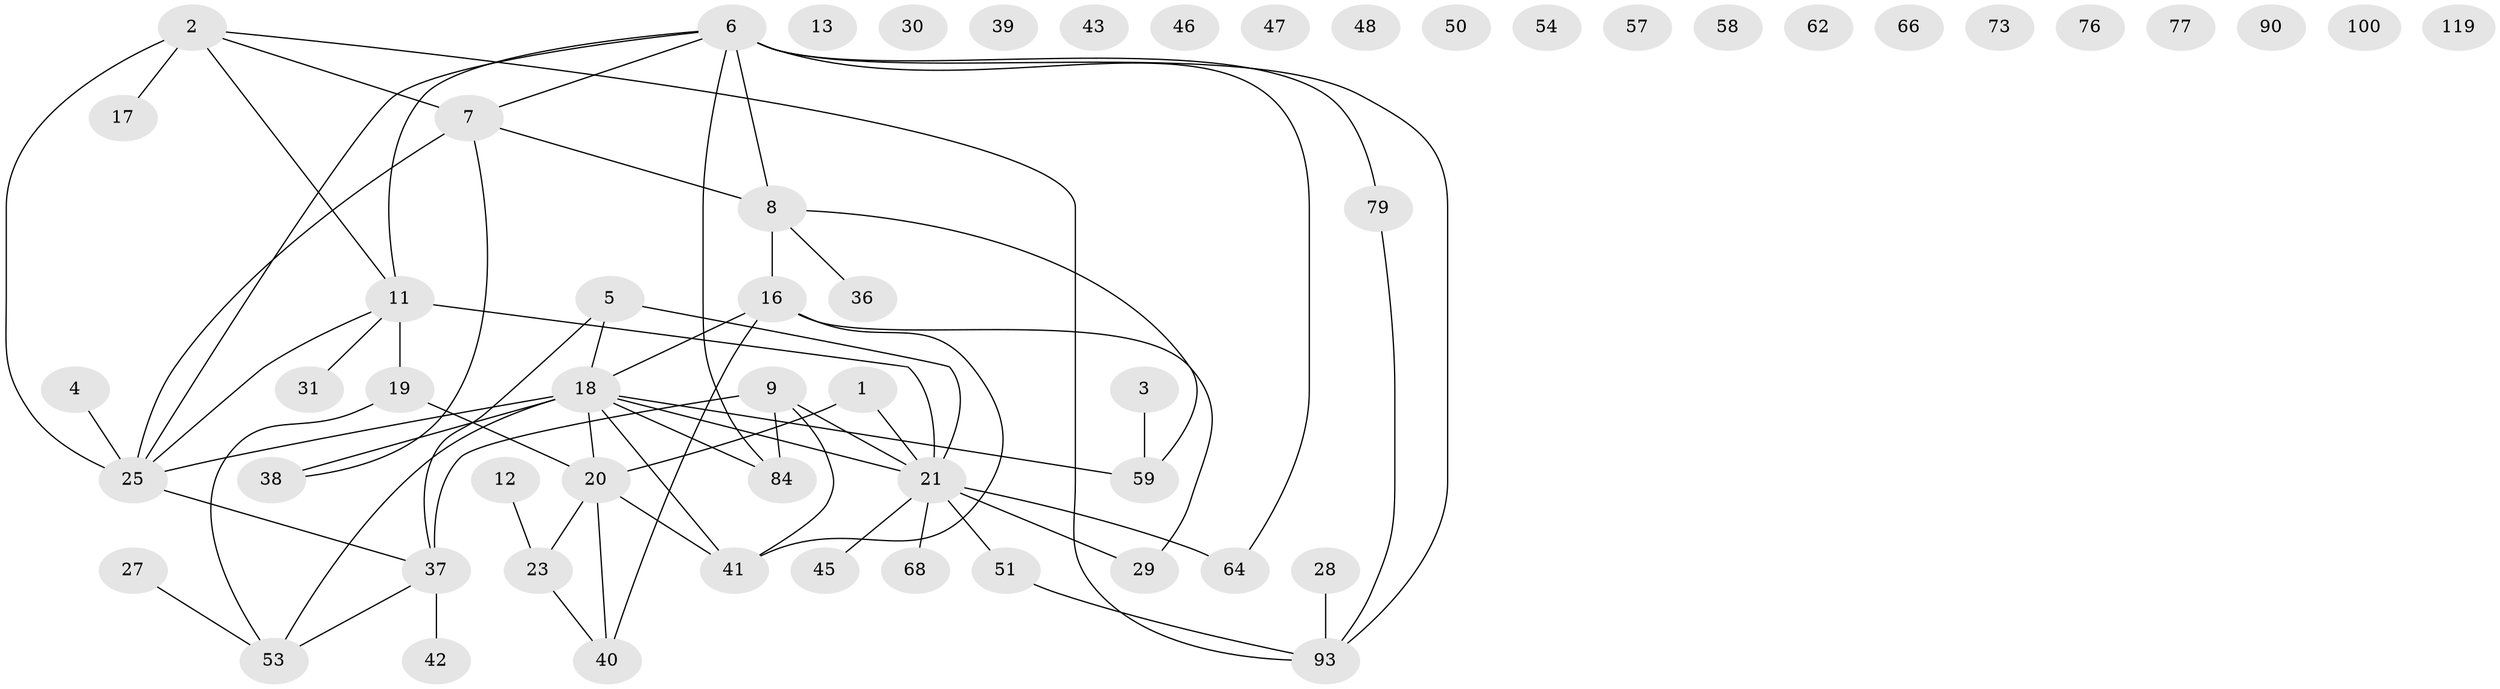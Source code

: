 // original degree distribution, {2: 0.2809917355371901, 1: 0.18181818181818182, 3: 0.17355371900826447, 6: 0.024793388429752067, 4: 0.1322314049586777, 5: 0.05785123966942149, 0: 0.1487603305785124}
// Generated by graph-tools (version 1.1) at 2025/16/03/04/25 18:16:31]
// undirected, 57 vertices, 65 edges
graph export_dot {
graph [start="1"]
  node [color=gray90,style=filled];
  1 [super="+109+15"];
  2 [super="+78"];
  3 [super="+56"];
  4;
  5 [super="+71+24"];
  6 [super="+112+14"];
  7 [super="+26+10"];
  8 [super="+60+110+49"];
  9 [super="+74+70"];
  11 [super="+67+22"];
  12;
  13 [super="+92"];
  16 [super="+102"];
  17;
  18 [super="+113+99+86+80"];
  19 [super="+35+32"];
  20 [super="+34+33+82"];
  21 [super="+94+55+72"];
  23 [super="+88"];
  25 [super="+104+69"];
  27;
  28;
  29;
  30;
  31;
  36 [super="+61"];
  37 [super="+91"];
  38 [super="+85"];
  39;
  40 [super="+111+95"];
  41 [super="+96+83"];
  42 [super="+116"];
  43;
  45 [super="+115"];
  46;
  47;
  48;
  50;
  51 [super="+75"];
  53 [super="+105+65"];
  54;
  57;
  58;
  59 [super="+87"];
  62;
  64;
  66;
  68;
  73;
  76;
  77;
  79;
  84;
  90;
  93 [super="+108+97"];
  100;
  119;
  1 -- 20;
  1 -- 21;
  2 -- 17;
  2 -- 25;
  2 -- 93;
  2 -- 7;
  2 -- 11;
  3 -- 59;
  4 -- 25;
  5 -- 21 [weight=2];
  5 -- 37;
  5 -- 18;
  6 -- 84;
  6 -- 25;
  6 -- 79;
  6 -- 64;
  6 -- 11;
  6 -- 93;
  6 -- 7;
  6 -- 8;
  7 -- 25;
  7 -- 38;
  7 -- 8;
  8 -- 36;
  8 -- 16;
  8 -- 59;
  9 -- 37;
  9 -- 84;
  9 -- 41;
  9 -- 21;
  11 -- 19 [weight=2];
  11 -- 25;
  11 -- 31;
  11 -- 21;
  12 -- 23;
  16 -- 18 [weight=2];
  16 -- 40;
  16 -- 41;
  16 -- 29;
  18 -- 38;
  18 -- 21;
  18 -- 84;
  18 -- 41;
  18 -- 25;
  18 -- 53;
  18 -- 59;
  18 -- 20;
  19 -- 20;
  19 -- 53;
  20 -- 41;
  20 -- 40;
  20 -- 23;
  21 -- 64 [weight=2];
  21 -- 29;
  21 -- 51;
  21 -- 68 [weight=2];
  21 -- 45;
  23 -- 40;
  25 -- 37;
  27 -- 53;
  28 -- 93;
  37 -- 53;
  37 -- 42;
  51 -- 93;
  79 -- 93;
}
